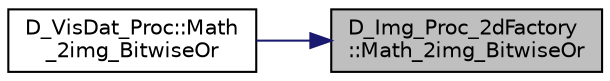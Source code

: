 digraph "D_Img_Proc_2dFactory::Math_2img_BitwiseOr"
{
 // LATEX_PDF_SIZE
  edge [fontname="Helvetica",fontsize="10",labelfontname="Helvetica",labelfontsize="10"];
  node [fontname="Helvetica",fontsize="10",shape=record];
  rankdir="RL";
  Node1 [label="D_Img_Proc_2dFactory\l::Math_2img_BitwiseOr",height=0.2,width=0.4,color="black", fillcolor="grey75", style="filled", fontcolor="black",tooltip=" "];
  Node1 -> Node2 [dir="back",color="midnightblue",fontsize="10",style="solid"];
  Node2 [label="D_VisDat_Proc::Math\l_2img_BitwiseOr",height=0.2,width=0.4,color="black", fillcolor="white", style="filled",URL="$class_d___vis_dat___proc.html#ae8e09935ac298808669b935063edb94b",tooltip=" "];
}
